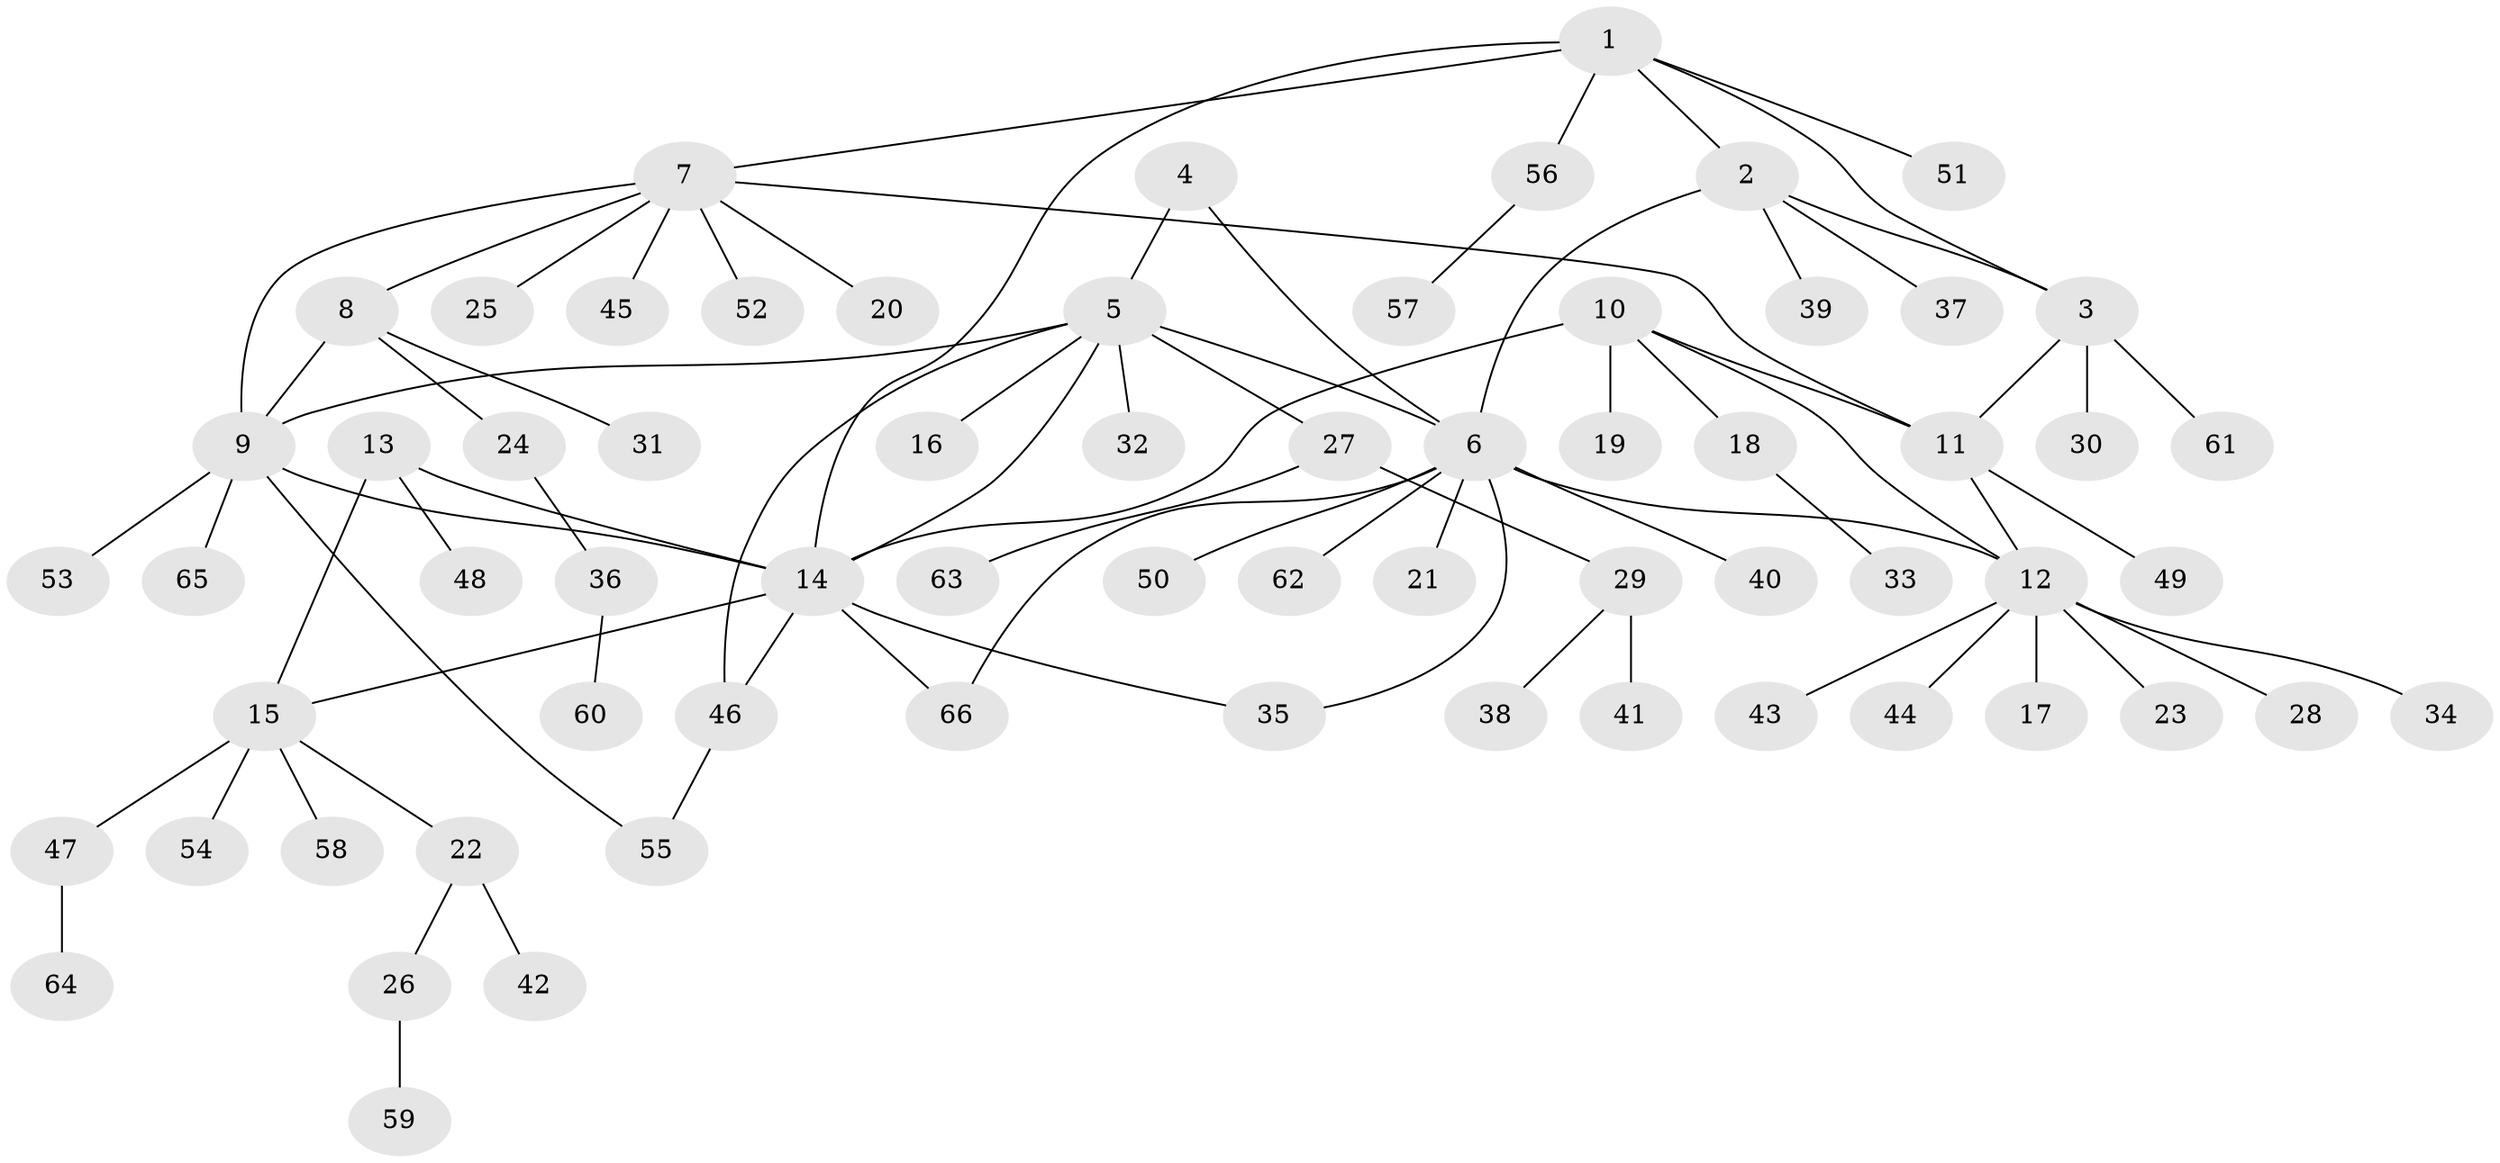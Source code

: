 // coarse degree distribution, {4: 0.07692307692307693, 3: 0.07692307692307693, 1: 0.6923076923076923, 7: 0.038461538461538464, 5: 0.038461538461538464, 6: 0.038461538461538464, 12: 0.038461538461538464}
// Generated by graph-tools (version 1.1) at 2025/19/03/04/25 18:19:58]
// undirected, 66 vertices, 80 edges
graph export_dot {
graph [start="1"]
  node [color=gray90,style=filled];
  1;
  2;
  3;
  4;
  5;
  6;
  7;
  8;
  9;
  10;
  11;
  12;
  13;
  14;
  15;
  16;
  17;
  18;
  19;
  20;
  21;
  22;
  23;
  24;
  25;
  26;
  27;
  28;
  29;
  30;
  31;
  32;
  33;
  34;
  35;
  36;
  37;
  38;
  39;
  40;
  41;
  42;
  43;
  44;
  45;
  46;
  47;
  48;
  49;
  50;
  51;
  52;
  53;
  54;
  55;
  56;
  57;
  58;
  59;
  60;
  61;
  62;
  63;
  64;
  65;
  66;
  1 -- 2;
  1 -- 3;
  1 -- 7;
  1 -- 14;
  1 -- 51;
  1 -- 56;
  2 -- 3;
  2 -- 6;
  2 -- 37;
  2 -- 39;
  3 -- 11;
  3 -- 30;
  3 -- 61;
  4 -- 5;
  4 -- 6;
  5 -- 6;
  5 -- 9;
  5 -- 14;
  5 -- 16;
  5 -- 27;
  5 -- 32;
  5 -- 46;
  6 -- 12;
  6 -- 21;
  6 -- 35;
  6 -- 40;
  6 -- 50;
  6 -- 62;
  6 -- 66;
  7 -- 8;
  7 -- 9;
  7 -- 11;
  7 -- 20;
  7 -- 25;
  7 -- 45;
  7 -- 52;
  8 -- 9;
  8 -- 24;
  8 -- 31;
  9 -- 14;
  9 -- 53;
  9 -- 55;
  9 -- 65;
  10 -- 11;
  10 -- 12;
  10 -- 14;
  10 -- 18;
  10 -- 19;
  11 -- 12;
  11 -- 49;
  12 -- 17;
  12 -- 23;
  12 -- 28;
  12 -- 34;
  12 -- 43;
  12 -- 44;
  13 -- 14;
  13 -- 15;
  13 -- 48;
  14 -- 15;
  14 -- 35;
  14 -- 46;
  14 -- 66;
  15 -- 22;
  15 -- 47;
  15 -- 54;
  15 -- 58;
  18 -- 33;
  22 -- 26;
  22 -- 42;
  24 -- 36;
  26 -- 59;
  27 -- 29;
  27 -- 63;
  29 -- 38;
  29 -- 41;
  36 -- 60;
  46 -- 55;
  47 -- 64;
  56 -- 57;
}
